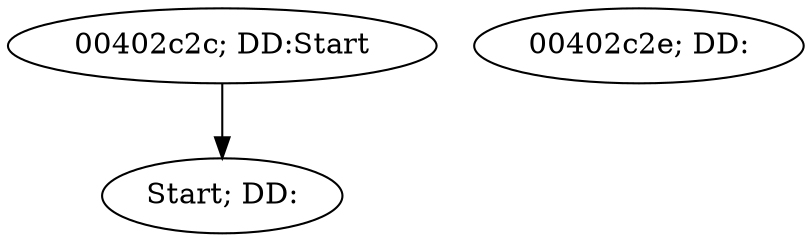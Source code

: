 digraph {
	n0 [label="Start; DD:"]
	n1 [label="00402c2c; DD:Start"]
	n2 [label="00402c2e; DD:"]

	n1 -> n0

}